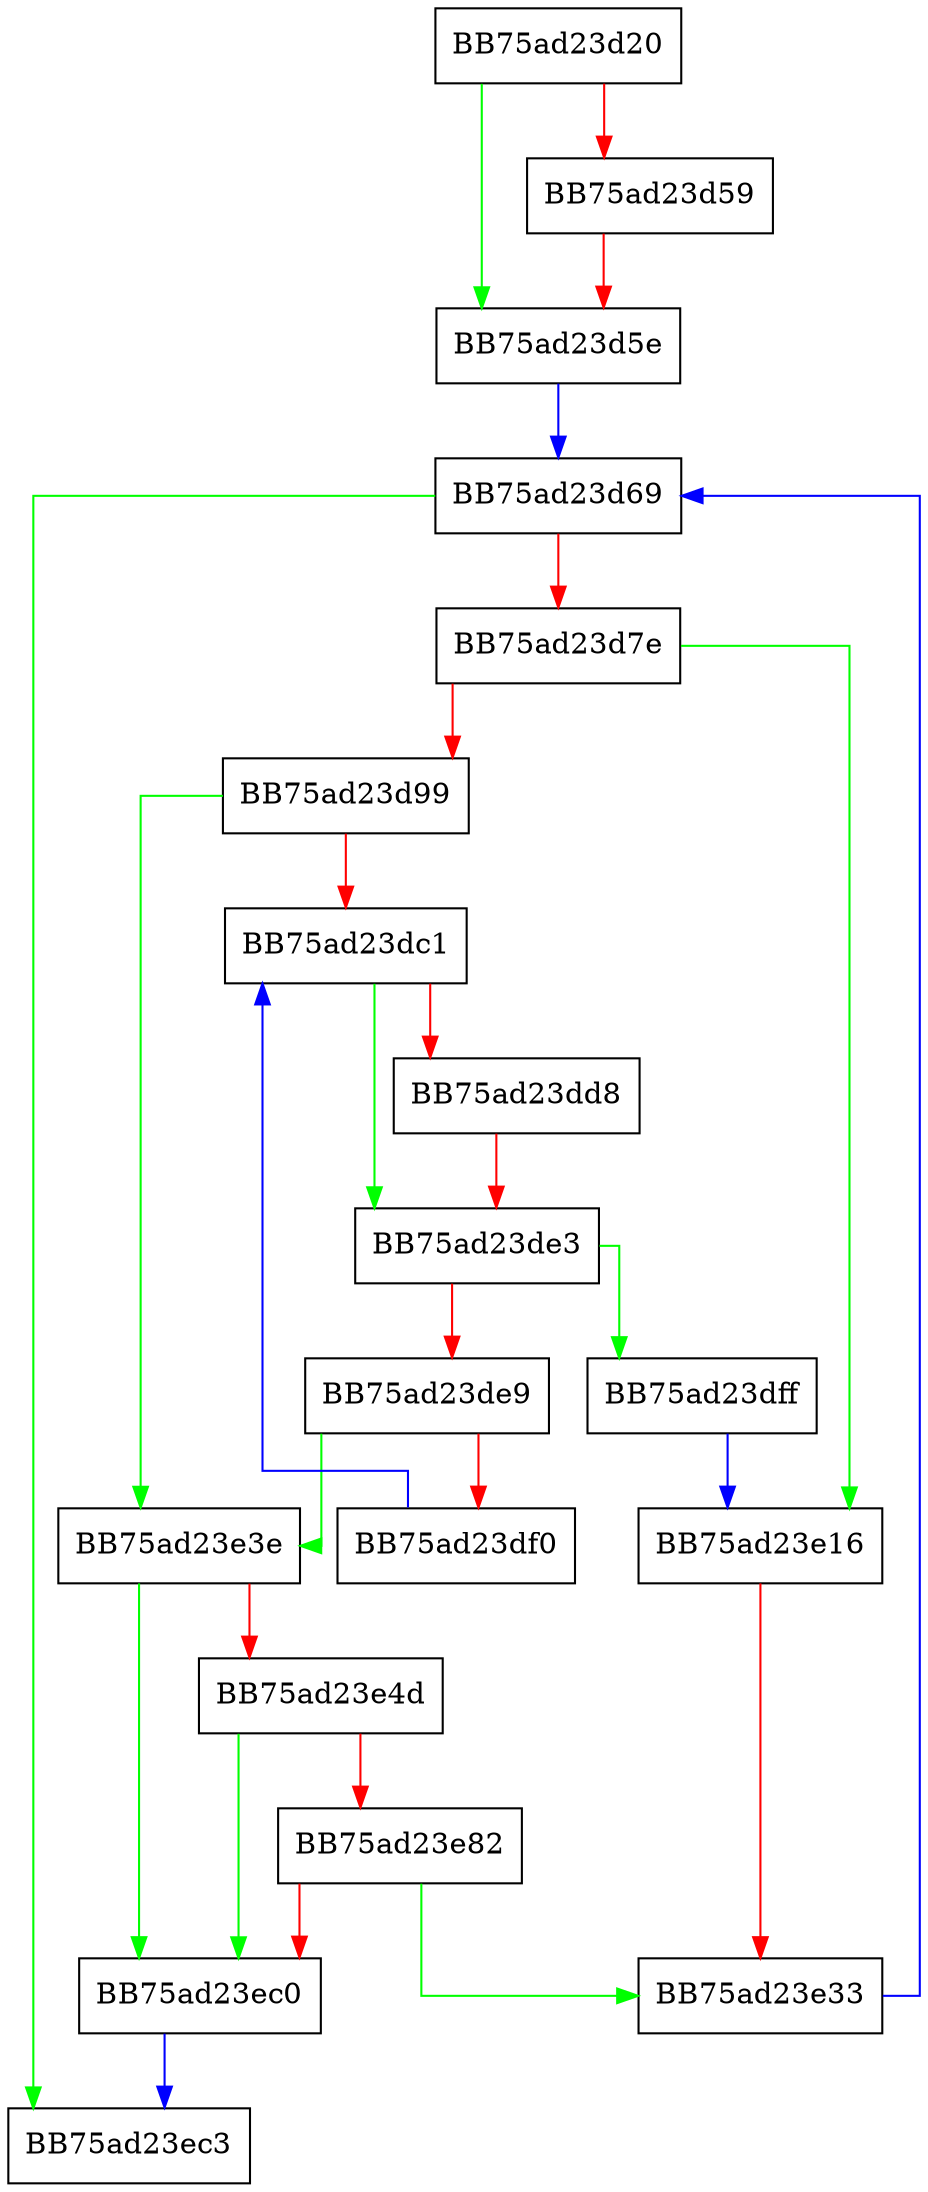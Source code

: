 digraph mmap_read_range {
  node [shape="box"];
  graph [splines=ortho];
  BB75ad23d20 -> BB75ad23d5e [color="green"];
  BB75ad23d20 -> BB75ad23d59 [color="red"];
  BB75ad23d59 -> BB75ad23d5e [color="red"];
  BB75ad23d5e -> BB75ad23d69 [color="blue"];
  BB75ad23d69 -> BB75ad23ec3 [color="green"];
  BB75ad23d69 -> BB75ad23d7e [color="red"];
  BB75ad23d7e -> BB75ad23e16 [color="green"];
  BB75ad23d7e -> BB75ad23d99 [color="red"];
  BB75ad23d99 -> BB75ad23e3e [color="green"];
  BB75ad23d99 -> BB75ad23dc1 [color="red"];
  BB75ad23dc1 -> BB75ad23de3 [color="green"];
  BB75ad23dc1 -> BB75ad23dd8 [color="red"];
  BB75ad23dd8 -> BB75ad23de3 [color="red"];
  BB75ad23de3 -> BB75ad23dff [color="green"];
  BB75ad23de3 -> BB75ad23de9 [color="red"];
  BB75ad23de9 -> BB75ad23e3e [color="green"];
  BB75ad23de9 -> BB75ad23df0 [color="red"];
  BB75ad23df0 -> BB75ad23dc1 [color="blue"];
  BB75ad23dff -> BB75ad23e16 [color="blue"];
  BB75ad23e16 -> BB75ad23e33 [color="red"];
  BB75ad23e33 -> BB75ad23d69 [color="blue"];
  BB75ad23e3e -> BB75ad23ec0 [color="green"];
  BB75ad23e3e -> BB75ad23e4d [color="red"];
  BB75ad23e4d -> BB75ad23ec0 [color="green"];
  BB75ad23e4d -> BB75ad23e82 [color="red"];
  BB75ad23e82 -> BB75ad23e33 [color="green"];
  BB75ad23e82 -> BB75ad23ec0 [color="red"];
  BB75ad23ec0 -> BB75ad23ec3 [color="blue"];
}